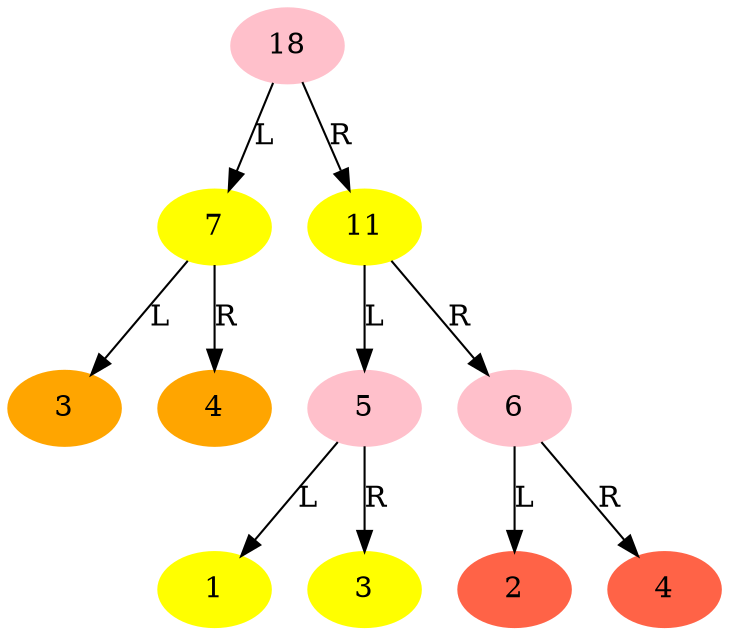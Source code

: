 // Binary Tree
digraph {
	"eb7d5dd2-2139-11ea-9cab-4074e04adad9" [label=18 color=pink style=filled]
	"eb7d5dd3-2139-11ea-b598-4074e04adad9" [label=7 color=yellow style=filled]
	"eb7d5dd2-2139-11ea-9cab-4074e04adad9" -> "eb7d5dd3-2139-11ea-b598-4074e04adad9" [label=L]
	"eb7d5dd4-2139-11ea-bf2d-4074e04adad9" [label=3 color=orange style=filled]
	"eb7d5dd3-2139-11ea-b598-4074e04adad9" -> "eb7d5dd4-2139-11ea-bf2d-4074e04adad9" [label=L]
	"eb7d5dd5-2139-11ea-8ac6-4074e04adad9" [label=4 color=orange style=filled]
	"eb7d5dd3-2139-11ea-b598-4074e04adad9" -> "eb7d5dd5-2139-11ea-8ac6-4074e04adad9" [label=R]
	"eb7d5dd6-2139-11ea-ad92-4074e04adad9" [label=11 color=yellow style=filled]
	"eb7d5dd2-2139-11ea-9cab-4074e04adad9" -> "eb7d5dd6-2139-11ea-ad92-4074e04adad9" [label=R]
	"eb7d5dd7-2139-11ea-82df-4074e04adad9" [label=5 color=pink style=filled]
	"eb7d5dd6-2139-11ea-ad92-4074e04adad9" -> "eb7d5dd7-2139-11ea-82df-4074e04adad9" [label=L]
	"eb7d5dd8-2139-11ea-a5bb-4074e04adad9" [label=1 color=yellow style=filled]
	"eb7d5dd7-2139-11ea-82df-4074e04adad9" -> "eb7d5dd8-2139-11ea-a5bb-4074e04adad9" [label=L]
	"eb7d5dd9-2139-11ea-859f-4074e04adad9" [label=3 color=yellow style=filled]
	"eb7d5dd7-2139-11ea-82df-4074e04adad9" -> "eb7d5dd9-2139-11ea-859f-4074e04adad9" [label=R]
	"eb7d5dda-2139-11ea-98e1-4074e04adad9" [label=6 color=pink style=filled]
	"eb7d5dd6-2139-11ea-ad92-4074e04adad9" -> "eb7d5dda-2139-11ea-98e1-4074e04adad9" [label=R]
	"eb7d5ddb-2139-11ea-b43d-4074e04adad9" [label=2 color=tomato style=filled]
	"eb7d5dda-2139-11ea-98e1-4074e04adad9" -> "eb7d5ddb-2139-11ea-b43d-4074e04adad9" [label=L]
	"eb7d5ddc-2139-11ea-bbdb-4074e04adad9" [label=4 color=tomato style=filled]
	"eb7d5dda-2139-11ea-98e1-4074e04adad9" -> "eb7d5ddc-2139-11ea-bbdb-4074e04adad9" [label=R]
}
